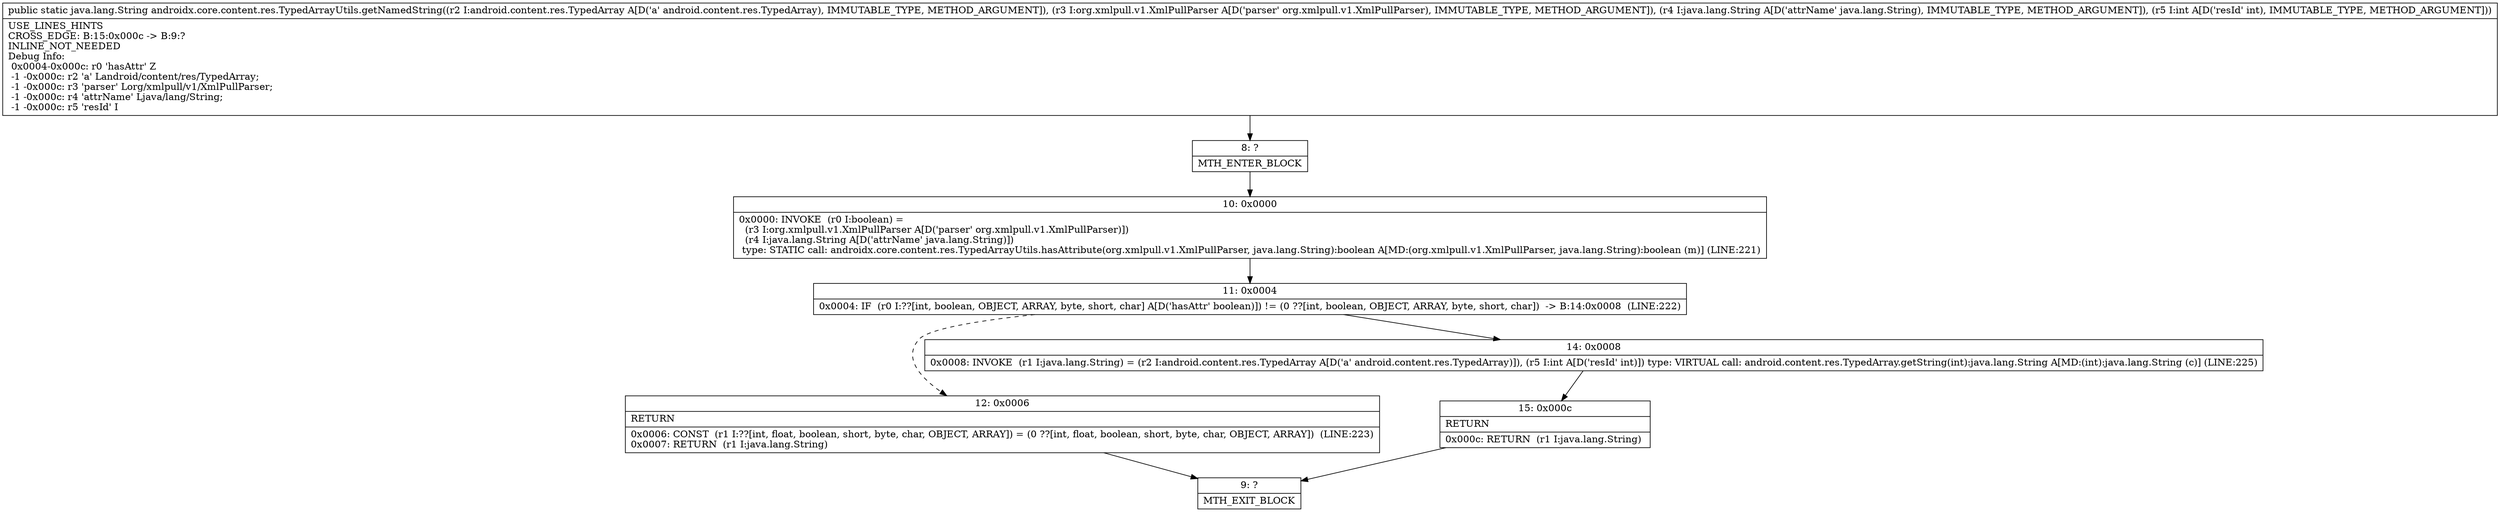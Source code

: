 digraph "CFG forandroidx.core.content.res.TypedArrayUtils.getNamedString(Landroid\/content\/res\/TypedArray;Lorg\/xmlpull\/v1\/XmlPullParser;Ljava\/lang\/String;I)Ljava\/lang\/String;" {
Node_8 [shape=record,label="{8\:\ ?|MTH_ENTER_BLOCK\l}"];
Node_10 [shape=record,label="{10\:\ 0x0000|0x0000: INVOKE  (r0 I:boolean) = \l  (r3 I:org.xmlpull.v1.XmlPullParser A[D('parser' org.xmlpull.v1.XmlPullParser)])\l  (r4 I:java.lang.String A[D('attrName' java.lang.String)])\l type: STATIC call: androidx.core.content.res.TypedArrayUtils.hasAttribute(org.xmlpull.v1.XmlPullParser, java.lang.String):boolean A[MD:(org.xmlpull.v1.XmlPullParser, java.lang.String):boolean (m)] (LINE:221)\l}"];
Node_11 [shape=record,label="{11\:\ 0x0004|0x0004: IF  (r0 I:??[int, boolean, OBJECT, ARRAY, byte, short, char] A[D('hasAttr' boolean)]) != (0 ??[int, boolean, OBJECT, ARRAY, byte, short, char])  \-\> B:14:0x0008  (LINE:222)\l}"];
Node_12 [shape=record,label="{12\:\ 0x0006|RETURN\l|0x0006: CONST  (r1 I:??[int, float, boolean, short, byte, char, OBJECT, ARRAY]) = (0 ??[int, float, boolean, short, byte, char, OBJECT, ARRAY])  (LINE:223)\l0x0007: RETURN  (r1 I:java.lang.String) \l}"];
Node_9 [shape=record,label="{9\:\ ?|MTH_EXIT_BLOCK\l}"];
Node_14 [shape=record,label="{14\:\ 0x0008|0x0008: INVOKE  (r1 I:java.lang.String) = (r2 I:android.content.res.TypedArray A[D('a' android.content.res.TypedArray)]), (r5 I:int A[D('resId' int)]) type: VIRTUAL call: android.content.res.TypedArray.getString(int):java.lang.String A[MD:(int):java.lang.String (c)] (LINE:225)\l}"];
Node_15 [shape=record,label="{15\:\ 0x000c|RETURN\l|0x000c: RETURN  (r1 I:java.lang.String) \l}"];
MethodNode[shape=record,label="{public static java.lang.String androidx.core.content.res.TypedArrayUtils.getNamedString((r2 I:android.content.res.TypedArray A[D('a' android.content.res.TypedArray), IMMUTABLE_TYPE, METHOD_ARGUMENT]), (r3 I:org.xmlpull.v1.XmlPullParser A[D('parser' org.xmlpull.v1.XmlPullParser), IMMUTABLE_TYPE, METHOD_ARGUMENT]), (r4 I:java.lang.String A[D('attrName' java.lang.String), IMMUTABLE_TYPE, METHOD_ARGUMENT]), (r5 I:int A[D('resId' int), IMMUTABLE_TYPE, METHOD_ARGUMENT]))  | USE_LINES_HINTS\lCROSS_EDGE: B:15:0x000c \-\> B:9:?\lINLINE_NOT_NEEDED\lDebug Info:\l  0x0004\-0x000c: r0 'hasAttr' Z\l  \-1 \-0x000c: r2 'a' Landroid\/content\/res\/TypedArray;\l  \-1 \-0x000c: r3 'parser' Lorg\/xmlpull\/v1\/XmlPullParser;\l  \-1 \-0x000c: r4 'attrName' Ljava\/lang\/String;\l  \-1 \-0x000c: r5 'resId' I\l}"];
MethodNode -> Node_8;Node_8 -> Node_10;
Node_10 -> Node_11;
Node_11 -> Node_12[style=dashed];
Node_11 -> Node_14;
Node_12 -> Node_9;
Node_14 -> Node_15;
Node_15 -> Node_9;
}

